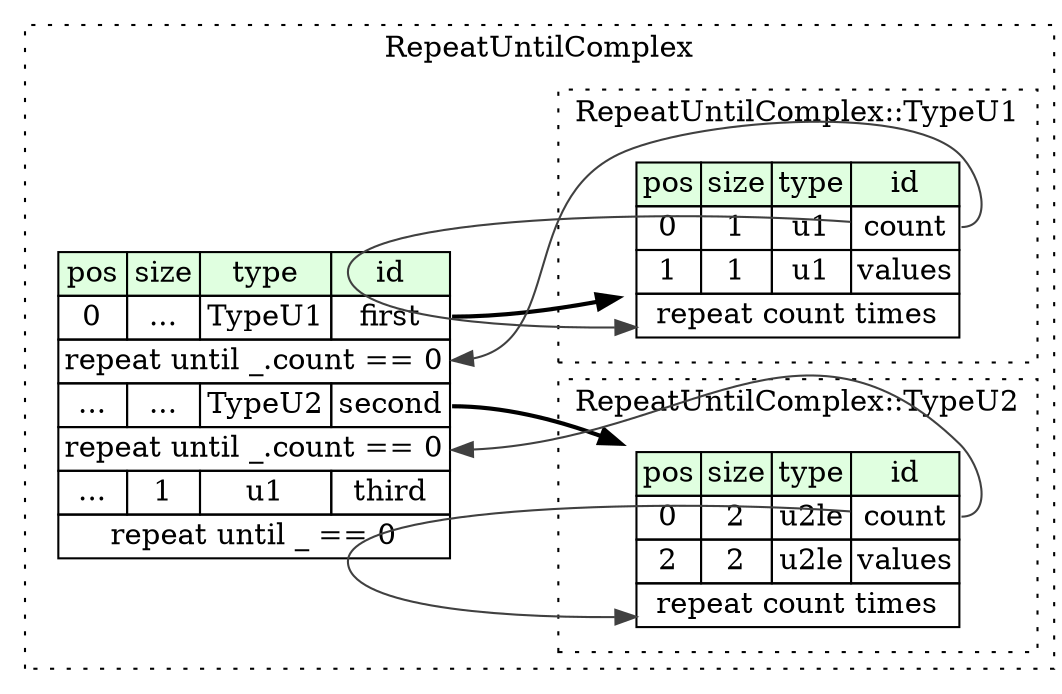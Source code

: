 digraph {
	rankdir=LR;
	node [shape=plaintext];
	subgraph cluster__repeat_until_complex {
		label="RepeatUntilComplex";
		graph[style=dotted];

		repeat_until_complex__seq [label=<<TABLE BORDER="0" CELLBORDER="1" CELLSPACING="0">
			<TR><TD BGCOLOR="#E0FFE0">pos</TD><TD BGCOLOR="#E0FFE0">size</TD><TD BGCOLOR="#E0FFE0">type</TD><TD BGCOLOR="#E0FFE0">id</TD></TR>
			<TR><TD PORT="first_pos">0</TD><TD PORT="first_size">...</TD><TD>TypeU1</TD><TD PORT="first_type">first</TD></TR>
			<TR><TD COLSPAN="4" PORT="first__repeat">repeat until _.count == 0</TD></TR>
			<TR><TD PORT="second_pos">...</TD><TD PORT="second_size">...</TD><TD>TypeU2</TD><TD PORT="second_type">second</TD></TR>
			<TR><TD COLSPAN="4" PORT="second__repeat">repeat until _.count == 0</TD></TR>
			<TR><TD PORT="third_pos">...</TD><TD PORT="third_size">1</TD><TD>u1</TD><TD PORT="third_type">third</TD></TR>
			<TR><TD COLSPAN="4" PORT="third__repeat">repeat until _ == 0</TD></TR>
		</TABLE>>];
		subgraph cluster__type_u1 {
			label="RepeatUntilComplex::TypeU1";
			graph[style=dotted];

			type_u1__seq [label=<<TABLE BORDER="0" CELLBORDER="1" CELLSPACING="0">
				<TR><TD BGCOLOR="#E0FFE0">pos</TD><TD BGCOLOR="#E0FFE0">size</TD><TD BGCOLOR="#E0FFE0">type</TD><TD BGCOLOR="#E0FFE0">id</TD></TR>
				<TR><TD PORT="count_pos">0</TD><TD PORT="count_size">1</TD><TD>u1</TD><TD PORT="count_type">count</TD></TR>
				<TR><TD PORT="values_pos">1</TD><TD PORT="values_size">1</TD><TD>u1</TD><TD PORT="values_type">values</TD></TR>
				<TR><TD COLSPAN="4" PORT="values__repeat">repeat count times</TD></TR>
			</TABLE>>];
		}
		subgraph cluster__type_u2 {
			label="RepeatUntilComplex::TypeU2";
			graph[style=dotted];

			type_u2__seq [label=<<TABLE BORDER="0" CELLBORDER="1" CELLSPACING="0">
				<TR><TD BGCOLOR="#E0FFE0">pos</TD><TD BGCOLOR="#E0FFE0">size</TD><TD BGCOLOR="#E0FFE0">type</TD><TD BGCOLOR="#E0FFE0">id</TD></TR>
				<TR><TD PORT="count_pos">0</TD><TD PORT="count_size">2</TD><TD>u2le</TD><TD PORT="count_type">count</TD></TR>
				<TR><TD PORT="values_pos">2</TD><TD PORT="values_size">2</TD><TD>u2le</TD><TD PORT="values_type">values</TD></TR>
				<TR><TD COLSPAN="4" PORT="values__repeat">repeat count times</TD></TR>
			</TABLE>>];
		}
	}
	repeat_until_complex__seq:first_type -> type_u1__seq [style=bold];
	type_u1__seq:count_type -> repeat_until_complex__seq:first__repeat [color="#404040"];
	repeat_until_complex__seq:second_type -> type_u2__seq [style=bold];
	type_u2__seq:count_type -> repeat_until_complex__seq:second__repeat [color="#404040"];
	type_u1__seq:count_type -> type_u1__seq:values__repeat [color="#404040"];
	type_u2__seq:count_type -> type_u2__seq:values__repeat [color="#404040"];
}
